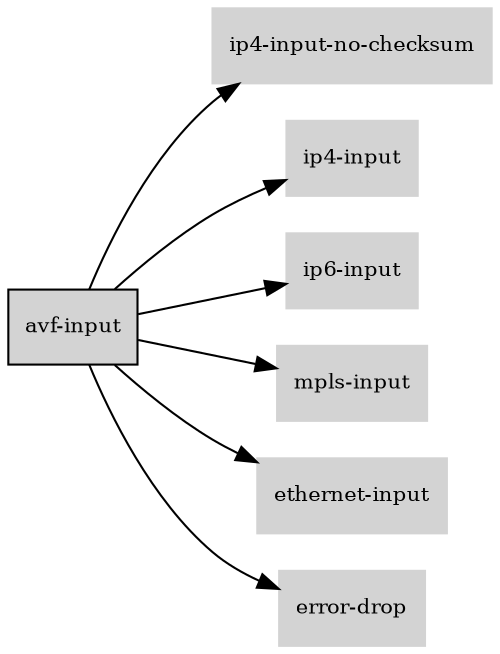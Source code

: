 digraph "avf_input_subgraph" {
  rankdir=LR;
  node [shape=box, style=filled, fontsize=10, color=lightgray, fontcolor=black, fillcolor=lightgray];
  "avf-input" [color=black, fontcolor=black, fillcolor=lightgray];
  edge [fontsize=8];
  "avf-input" -> "ip4-input-no-checksum";
  "avf-input" -> "ip4-input";
  "avf-input" -> "ip6-input";
  "avf-input" -> "mpls-input";
  "avf-input" -> "ethernet-input";
  "avf-input" -> "error-drop";
}
